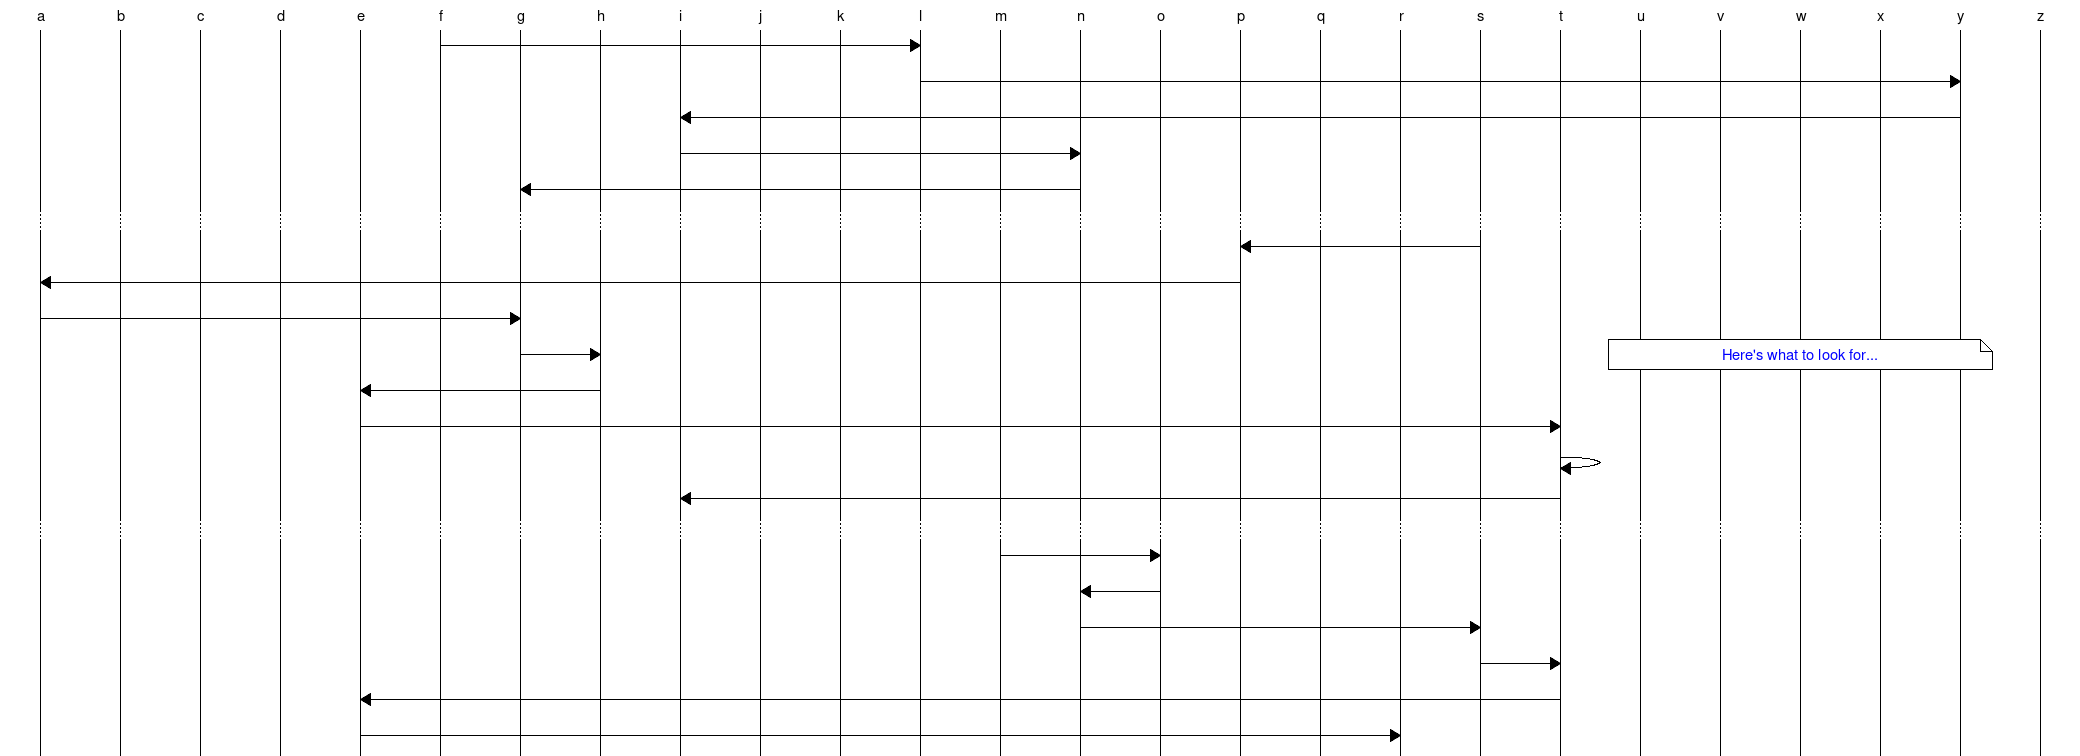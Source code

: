 msc{
hscale="0.2";
a,b,c,d,e,f,g,h,i,j,k,l,m,n,o,p,q,r,s,t,u,v,w,x,y,z;
f=>l;l=>y;y=>i;i=>n;n=>g;
...;
s=>p;p=>a;a=>g;g=>h, 
u note y[label="Here's what to look for...", url="https://upload.wikimedia.org/wikipedia/commons/7/76/FSM_Logo.svg"]
;h=>e;e=>t;t=>t;t=>i;
...;
m=>o;o=>n;n=>s;s=>t;t=>e;e=>r;
}
